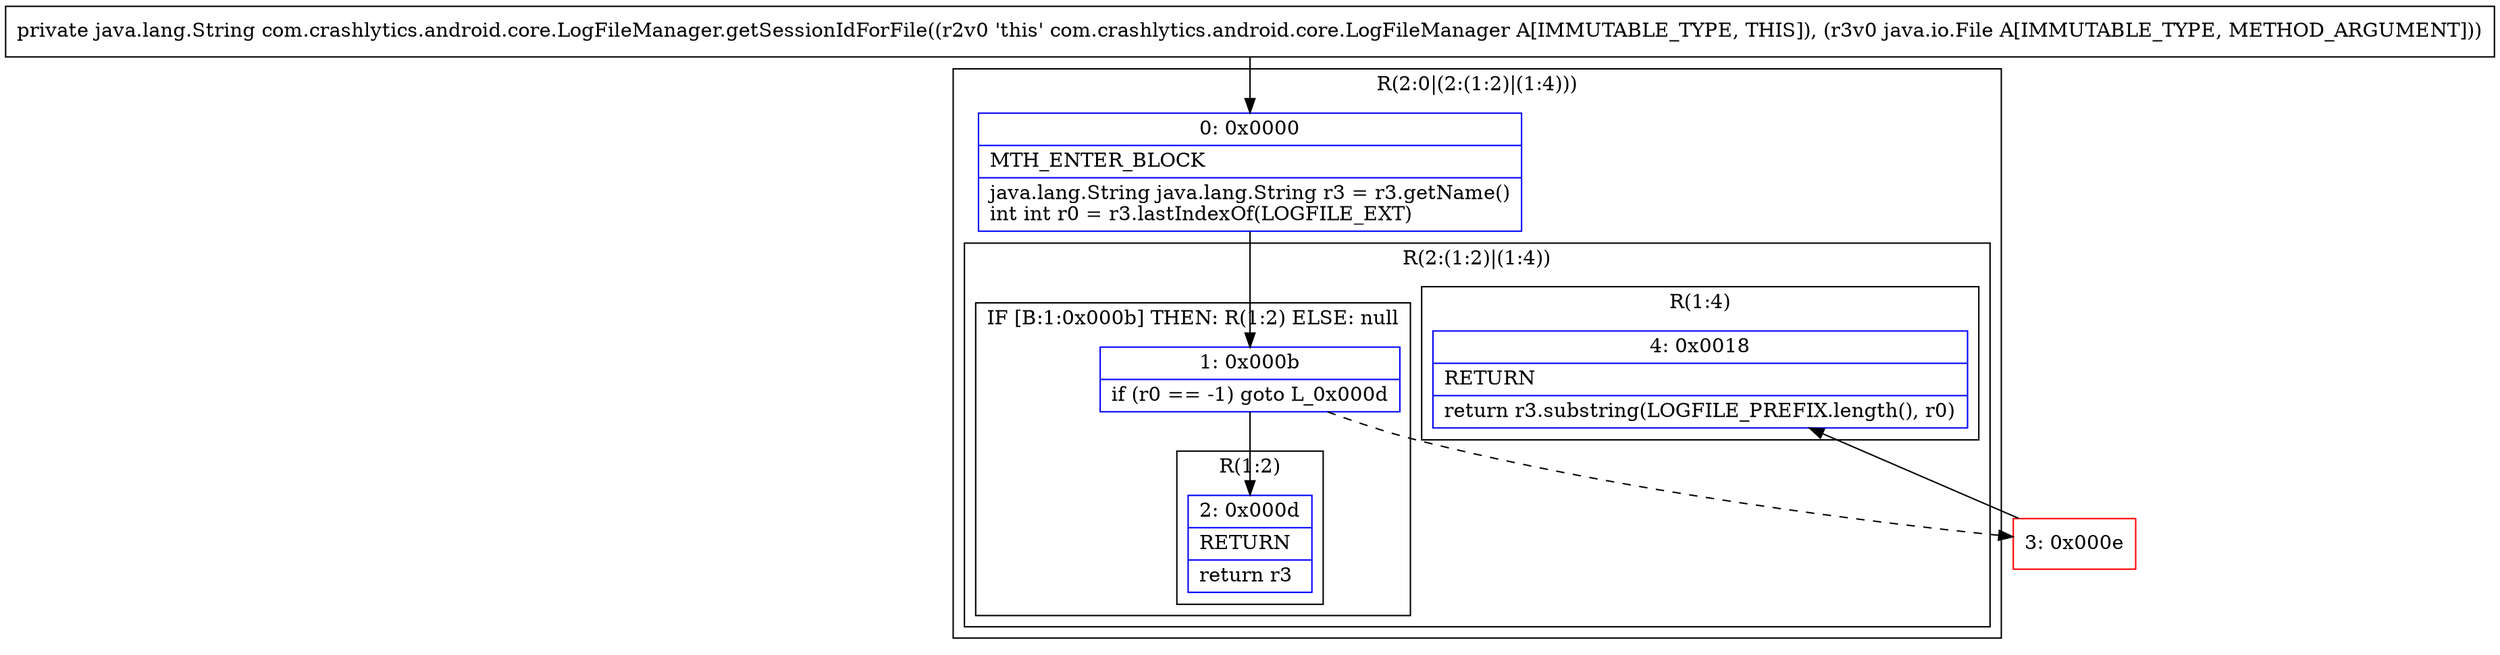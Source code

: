 digraph "CFG forcom.crashlytics.android.core.LogFileManager.getSessionIdForFile(Ljava\/io\/File;)Ljava\/lang\/String;" {
subgraph cluster_Region_1679310221 {
label = "R(2:0|(2:(1:2)|(1:4)))";
node [shape=record,color=blue];
Node_0 [shape=record,label="{0\:\ 0x0000|MTH_ENTER_BLOCK\l|java.lang.String java.lang.String r3 = r3.getName()\lint int r0 = r3.lastIndexOf(LOGFILE_EXT)\l}"];
subgraph cluster_Region_1565243194 {
label = "R(2:(1:2)|(1:4))";
node [shape=record,color=blue];
subgraph cluster_IfRegion_425839251 {
label = "IF [B:1:0x000b] THEN: R(1:2) ELSE: null";
node [shape=record,color=blue];
Node_1 [shape=record,label="{1\:\ 0x000b|if (r0 == \-1) goto L_0x000d\l}"];
subgraph cluster_Region_1277071461 {
label = "R(1:2)";
node [shape=record,color=blue];
Node_2 [shape=record,label="{2\:\ 0x000d|RETURN\l|return r3\l}"];
}
}
subgraph cluster_Region_1191532358 {
label = "R(1:4)";
node [shape=record,color=blue];
Node_4 [shape=record,label="{4\:\ 0x0018|RETURN\l|return r3.substring(LOGFILE_PREFIX.length(), r0)\l}"];
}
}
}
Node_3 [shape=record,color=red,label="{3\:\ 0x000e}"];
MethodNode[shape=record,label="{private java.lang.String com.crashlytics.android.core.LogFileManager.getSessionIdForFile((r2v0 'this' com.crashlytics.android.core.LogFileManager A[IMMUTABLE_TYPE, THIS]), (r3v0 java.io.File A[IMMUTABLE_TYPE, METHOD_ARGUMENT])) }"];
MethodNode -> Node_0;
Node_0 -> Node_1;
Node_1 -> Node_2;
Node_1 -> Node_3[style=dashed];
Node_3 -> Node_4;
}

